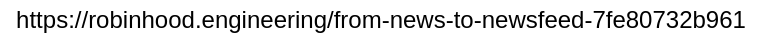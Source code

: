 <mxfile version="17.4.2" type="device"><diagram id="OCMowCWHZjfO5KkVfo59" name="Page-1"><mxGraphModel dx="1346" dy="815" grid="1" gridSize="10" guides="1" tooltips="1" connect="1" arrows="1" fold="1" page="1" pageScale="1" pageWidth="850" pageHeight="1100" math="0" shadow="0"><root><mxCell id="0"/><mxCell id="1" parent="0"/><mxCell id="QVJuxi-iEg_N7m0vhPek-1" value="https://robinhood.engineering/from-news-to-newsfeed-7fe80732b961" style="text;html=1;align=center;verticalAlign=middle;resizable=0;points=[];autosize=1;strokeColor=none;fillColor=none;" vertex="1" parent="1"><mxGeometry x="30" y="60" width="380" height="20" as="geometry"/></mxCell></root></mxGraphModel></diagram></mxfile>